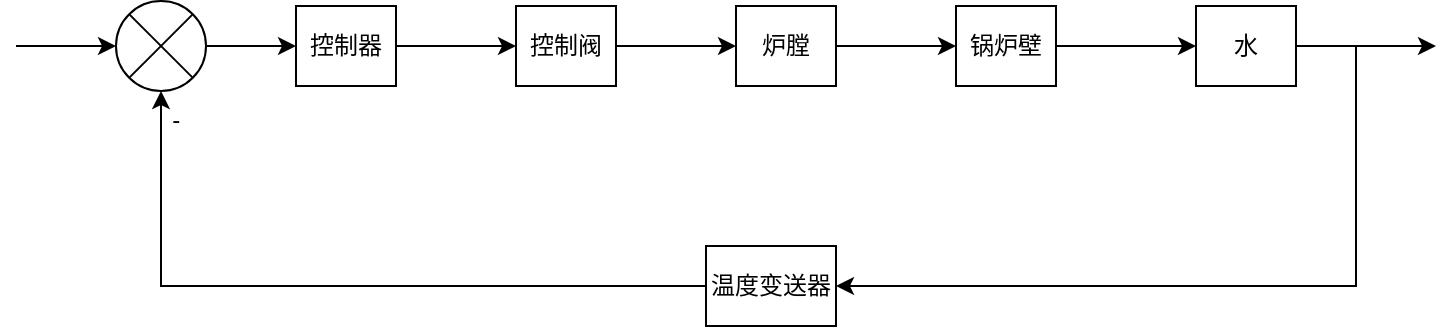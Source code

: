 <mxfile version="14.1.7" type="github">
  <diagram id="AA2cqsDlyc3mO0OZQ8gX" name="Page-1">
    <mxGraphModel dx="1278" dy="532" grid="1" gridSize="10" guides="1" tooltips="1" connect="1" arrows="1" fold="1" page="1" pageScale="1" pageWidth="827" pageHeight="1169" math="0" shadow="0">
      <root>
        <mxCell id="0" />
        <mxCell id="1" parent="0" />
        <mxCell id="SJpITs7ze4VyYi8E-i2q-14" style="edgeStyle=orthogonalEdgeStyle;rounded=0;orthogonalLoop=1;jettySize=auto;html=1;exitX=1;exitY=0.5;exitDx=0;exitDy=0;entryX=1;entryY=0.5;entryDx=0;entryDy=0;" edge="1" parent="1" target="SJpITs7ze4VyYi8E-i2q-1">
          <mxGeometry relative="1" as="geometry">
            <mxPoint x="690" y="170" as="sourcePoint" />
            <Array as="points">
              <mxPoint x="690" y="290" />
            </Array>
          </mxGeometry>
        </mxCell>
        <mxCell id="SJpITs7ze4VyYi8E-i2q-15" style="edgeStyle=orthogonalEdgeStyle;rounded=0;orthogonalLoop=1;jettySize=auto;html=1;exitX=0;exitY=0.5;exitDx=0;exitDy=0;" edge="1" parent="1" source="SJpITs7ze4VyYi8E-i2q-1" target="SJpITs7ze4VyYi8E-i2q-16">
          <mxGeometry relative="1" as="geometry">
            <mxPoint x="130" y="170" as="targetPoint" />
          </mxGeometry>
        </mxCell>
        <mxCell id="SJpITs7ze4VyYi8E-i2q-1" value="温度变送器" style="rounded=0;whiteSpace=wrap;html=1;" vertex="1" parent="1">
          <mxGeometry x="365" y="270" width="65" height="40" as="geometry" />
        </mxCell>
        <mxCell id="SJpITs7ze4VyYi8E-i2q-2" value="水" style="rounded=0;whiteSpace=wrap;html=1;" vertex="1" parent="1">
          <mxGeometry x="610" y="150" width="50" height="40" as="geometry" />
        </mxCell>
        <mxCell id="SJpITs7ze4VyYi8E-i2q-12" value="" style="edgeStyle=orthogonalEdgeStyle;rounded=0;orthogonalLoop=1;jettySize=auto;html=1;" edge="1" parent="1" source="SJpITs7ze4VyYi8E-i2q-3" target="SJpITs7ze4VyYi8E-i2q-2">
          <mxGeometry relative="1" as="geometry" />
        </mxCell>
        <mxCell id="SJpITs7ze4VyYi8E-i2q-3" value="锅炉壁" style="rounded=0;whiteSpace=wrap;html=1;" vertex="1" parent="1">
          <mxGeometry x="490" y="150" width="50" height="40" as="geometry" />
        </mxCell>
        <mxCell id="SJpITs7ze4VyYi8E-i2q-11" value="" style="edgeStyle=orthogonalEdgeStyle;rounded=0;orthogonalLoop=1;jettySize=auto;html=1;" edge="1" parent="1" source="SJpITs7ze4VyYi8E-i2q-4" target="SJpITs7ze4VyYi8E-i2q-3">
          <mxGeometry relative="1" as="geometry" />
        </mxCell>
        <mxCell id="SJpITs7ze4VyYi8E-i2q-4" value="炉膛" style="rounded=0;whiteSpace=wrap;html=1;" vertex="1" parent="1">
          <mxGeometry x="380" y="150" width="50" height="40" as="geometry" />
        </mxCell>
        <mxCell id="SJpITs7ze4VyYi8E-i2q-9" value="" style="edgeStyle=orthogonalEdgeStyle;rounded=0;orthogonalLoop=1;jettySize=auto;html=1;" edge="1" parent="1" source="SJpITs7ze4VyYi8E-i2q-5" target="SJpITs7ze4VyYi8E-i2q-7">
          <mxGeometry relative="1" as="geometry" />
        </mxCell>
        <mxCell id="SJpITs7ze4VyYi8E-i2q-5" value="控制器" style="rounded=0;whiteSpace=wrap;html=1;" vertex="1" parent="1">
          <mxGeometry x="160" y="150" width="50" height="40" as="geometry" />
        </mxCell>
        <mxCell id="SJpITs7ze4VyYi8E-i2q-10" value="" style="edgeStyle=orthogonalEdgeStyle;rounded=0;orthogonalLoop=1;jettySize=auto;html=1;" edge="1" parent="1" source="SJpITs7ze4VyYi8E-i2q-7" target="SJpITs7ze4VyYi8E-i2q-4">
          <mxGeometry relative="1" as="geometry" />
        </mxCell>
        <mxCell id="SJpITs7ze4VyYi8E-i2q-7" value="控制阀" style="rounded=0;whiteSpace=wrap;html=1;" vertex="1" parent="1">
          <mxGeometry x="270" y="150" width="50" height="40" as="geometry" />
        </mxCell>
        <mxCell id="SJpITs7ze4VyYi8E-i2q-13" value="" style="endArrow=classic;html=1;" edge="1" parent="1">
          <mxGeometry width="50" height="50" relative="1" as="geometry">
            <mxPoint x="660" y="170" as="sourcePoint" />
            <mxPoint x="730" y="170" as="targetPoint" />
          </mxGeometry>
        </mxCell>
        <mxCell id="SJpITs7ze4VyYi8E-i2q-17" value="" style="edgeStyle=orthogonalEdgeStyle;rounded=0;orthogonalLoop=1;jettySize=auto;html=1;" edge="1" parent="1" source="SJpITs7ze4VyYi8E-i2q-16" target="SJpITs7ze4VyYi8E-i2q-5">
          <mxGeometry relative="1" as="geometry" />
        </mxCell>
        <mxCell id="SJpITs7ze4VyYi8E-i2q-16" value="&amp;nbsp; &amp;nbsp; -" style="verticalLabelPosition=bottom;verticalAlign=top;html=1;shape=mxgraph.flowchart.or;" vertex="1" parent="1">
          <mxGeometry x="70" y="147.5" width="45" height="45" as="geometry" />
        </mxCell>
        <mxCell id="SJpITs7ze4VyYi8E-i2q-18" value="" style="endArrow=classic;html=1;" edge="1" parent="1">
          <mxGeometry width="50" height="50" relative="1" as="geometry">
            <mxPoint x="20" y="170" as="sourcePoint" />
            <mxPoint x="70" y="170" as="targetPoint" />
          </mxGeometry>
        </mxCell>
      </root>
    </mxGraphModel>
  </diagram>
</mxfile>
